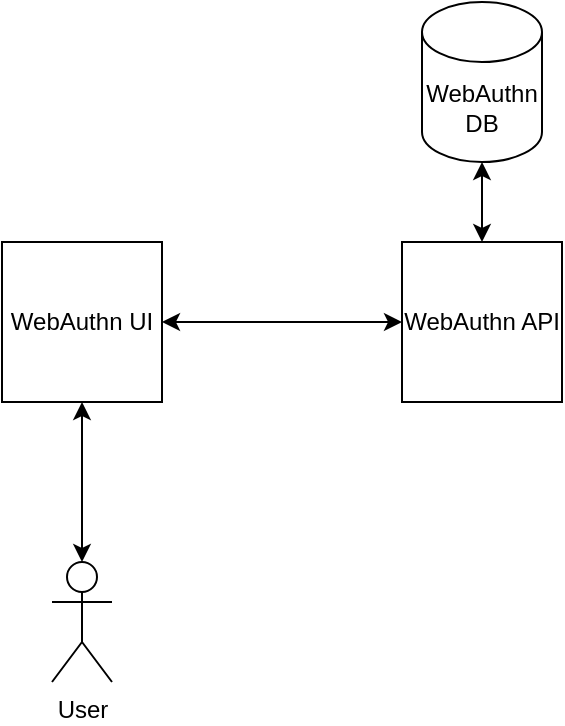<mxfile version="20.5.1"><diagram id="RdpMyd1qopr11HlVXuFF" name="Page-1"><mxGraphModel dx="1209" dy="745" grid="1" gridSize="10" guides="1" tooltips="1" connect="1" arrows="1" fold="1" page="1" pageScale="1" pageWidth="850" pageHeight="1100" math="0" shadow="0"><root><mxCell id="0"/><mxCell id="1" parent="0"/><mxCell id="8kJEMbcEcpmaVgAjO1pk-1" value="WebAuthn DB" style="shape=cylinder3;whiteSpace=wrap;html=1;boundedLbl=1;backgroundOutline=1;size=15;" vertex="1" parent="1"><mxGeometry x="490" y="80" width="60" height="80" as="geometry"/></mxCell><mxCell id="8kJEMbcEcpmaVgAjO1pk-2" value="WebAuthn API" style="whiteSpace=wrap;html=1;aspect=fixed;" vertex="1" parent="1"><mxGeometry x="480" y="200" width="80" height="80" as="geometry"/></mxCell><mxCell id="8kJEMbcEcpmaVgAjO1pk-4" value="WebAuthn UI" style="whiteSpace=wrap;html=1;aspect=fixed;" vertex="1" parent="1"><mxGeometry x="280" y="200" width="80" height="80" as="geometry"/></mxCell><mxCell id="8kJEMbcEcpmaVgAjO1pk-5" value="User" style="shape=umlActor;verticalLabelPosition=bottom;verticalAlign=top;html=1;outlineConnect=0;" vertex="1" parent="1"><mxGeometry x="305" y="360" width="30" height="60" as="geometry"/></mxCell><mxCell id="8kJEMbcEcpmaVgAjO1pk-6" value="" style="endArrow=classic;startArrow=classic;html=1;rounded=0;entryX=0.5;entryY=1;entryDx=0;entryDy=0;exitX=0.5;exitY=0;exitDx=0;exitDy=0;exitPerimeter=0;" edge="1" parent="1" source="8kJEMbcEcpmaVgAjO1pk-5" target="8kJEMbcEcpmaVgAjO1pk-4"><mxGeometry width="50" height="50" relative="1" as="geometry"><mxPoint x="520" y="400" as="sourcePoint"/><mxPoint x="570" y="350" as="targetPoint"/></mxGeometry></mxCell><mxCell id="8kJEMbcEcpmaVgAjO1pk-7" value="" style="endArrow=classic;startArrow=classic;html=1;rounded=0;exitX=1;exitY=0.5;exitDx=0;exitDy=0;entryX=0;entryY=0.5;entryDx=0;entryDy=0;" edge="1" parent="1" source="8kJEMbcEcpmaVgAjO1pk-4" target="8kJEMbcEcpmaVgAjO1pk-2"><mxGeometry width="50" height="50" relative="1" as="geometry"><mxPoint x="520" y="400" as="sourcePoint"/><mxPoint x="570" y="350" as="targetPoint"/></mxGeometry></mxCell><mxCell id="8kJEMbcEcpmaVgAjO1pk-8" value="" style="endArrow=classic;startArrow=classic;html=1;rounded=0;entryX=0.5;entryY=1;entryDx=0;entryDy=0;entryPerimeter=0;exitX=0.5;exitY=0;exitDx=0;exitDy=0;" edge="1" parent="1" source="8kJEMbcEcpmaVgAjO1pk-2" target="8kJEMbcEcpmaVgAjO1pk-1"><mxGeometry width="50" height="50" relative="1" as="geometry"><mxPoint x="520" y="400" as="sourcePoint"/><mxPoint x="570" y="350" as="targetPoint"/></mxGeometry></mxCell></root></mxGraphModel></diagram></mxfile>